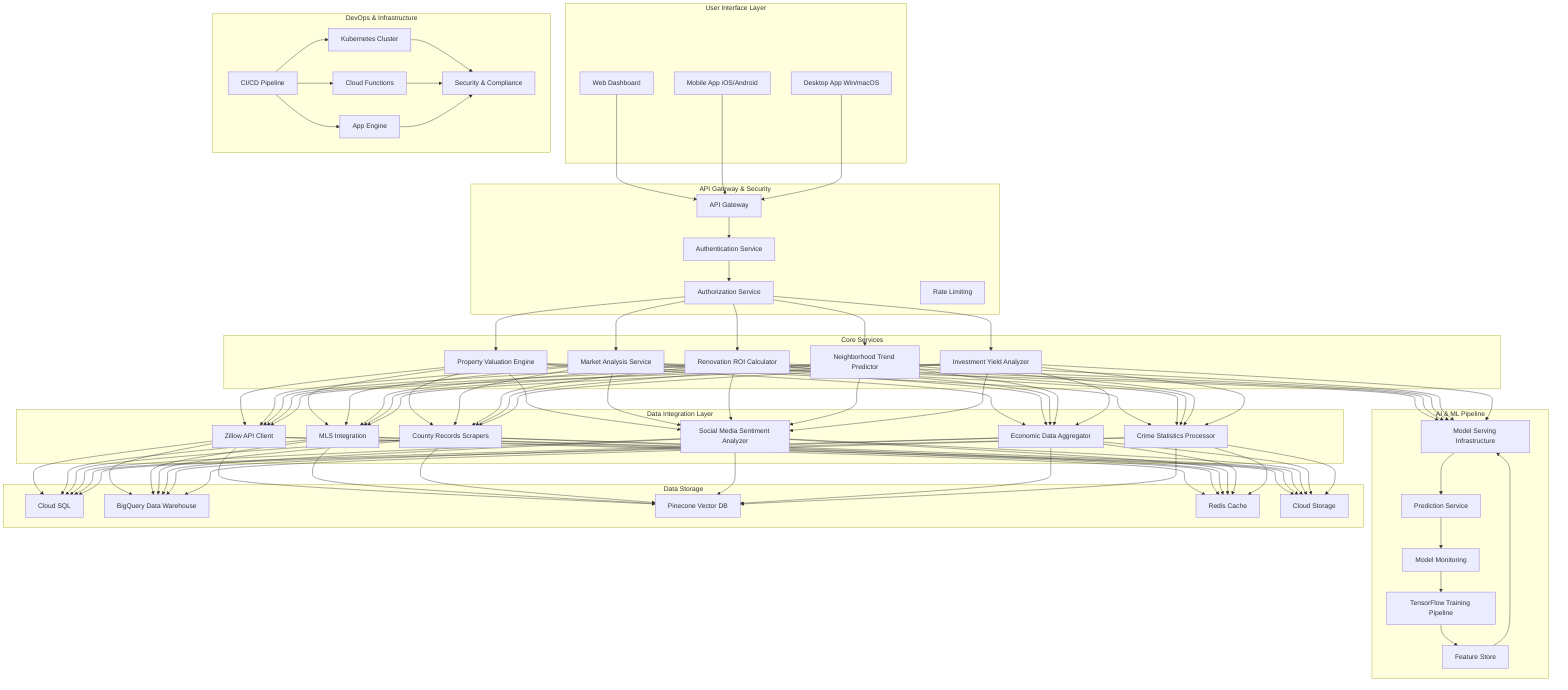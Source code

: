 flowchart TD
    subgraph "User Interface Layer"
        A1[Web Dashboard] 
        A2[Mobile App iOS/Android]
        A3[Desktop App Win/macOS]
    end
    
    subgraph "API Gateway & Security"
        B1[API Gateway]
        B2[Authentication Service]
        B3[Authorization Service]
        B4[Rate Limiting]
    end
    
    subgraph "Core Services"
        C1[Property Valuation Engine]
        C2[Market Analysis Service]
        C3[Renovation ROI Calculator]
        C4[Neighborhood Trend Predictor]
        C5[Investment Yield Analyzer]
    end
    
    subgraph "Data Integration Layer"
        D1[Zillow API Client]
        D2[MLS Integration]
        D3[County Records Scrapers]
        D4[Social Media Sentiment Analyzer]
        D5[Economic Data Aggregator]
        D6[Crime Statistics Processor]
    end
    
    subgraph "AI & ML Pipeline"
        E1[TensorFlow Training Pipeline]
        E2[Model Serving Infrastructure]
        E3[Feature Store]
        E4[Prediction Service]
        E5[Model Monitoring]
    end
    
    subgraph "Data Storage"
        F1[Cloud SQL]
        F2[BigQuery Data Warehouse]
        F3[Pinecone Vector DB]
        F4[Redis Cache]
        F5[Cloud Storage]
    end
    
    subgraph "DevOps & Infrastructure"
        G1[CI/CD Pipeline]
        G2[Kubernetes Cluster]
        G3[Cloud Functions]
        G4[App Engine]
        G5[Security & Compliance]
    end
    
    A1 & A2 & A3 --> B1
    B1 --> B2 --> B3
    B3 --> C1 & C2 & C3 & C4 & C5
    C1 & C2 & C3 & C4 & C5 --> D1 & D2 & D3 & D4 & D5 & D6
    C1 & C2 & C3 & C4 & C5 --> E2 --> E4
    D1 & D2 & D3 & D4 & D5 & D6 --> F1 & F2 & F3 & F4 & F5
    E1 --> E3 --> E2
    E4 --> E5 --> E1
    G1 --> G2 & G3 & G4
    G2 & G3 & G4 --> G5
